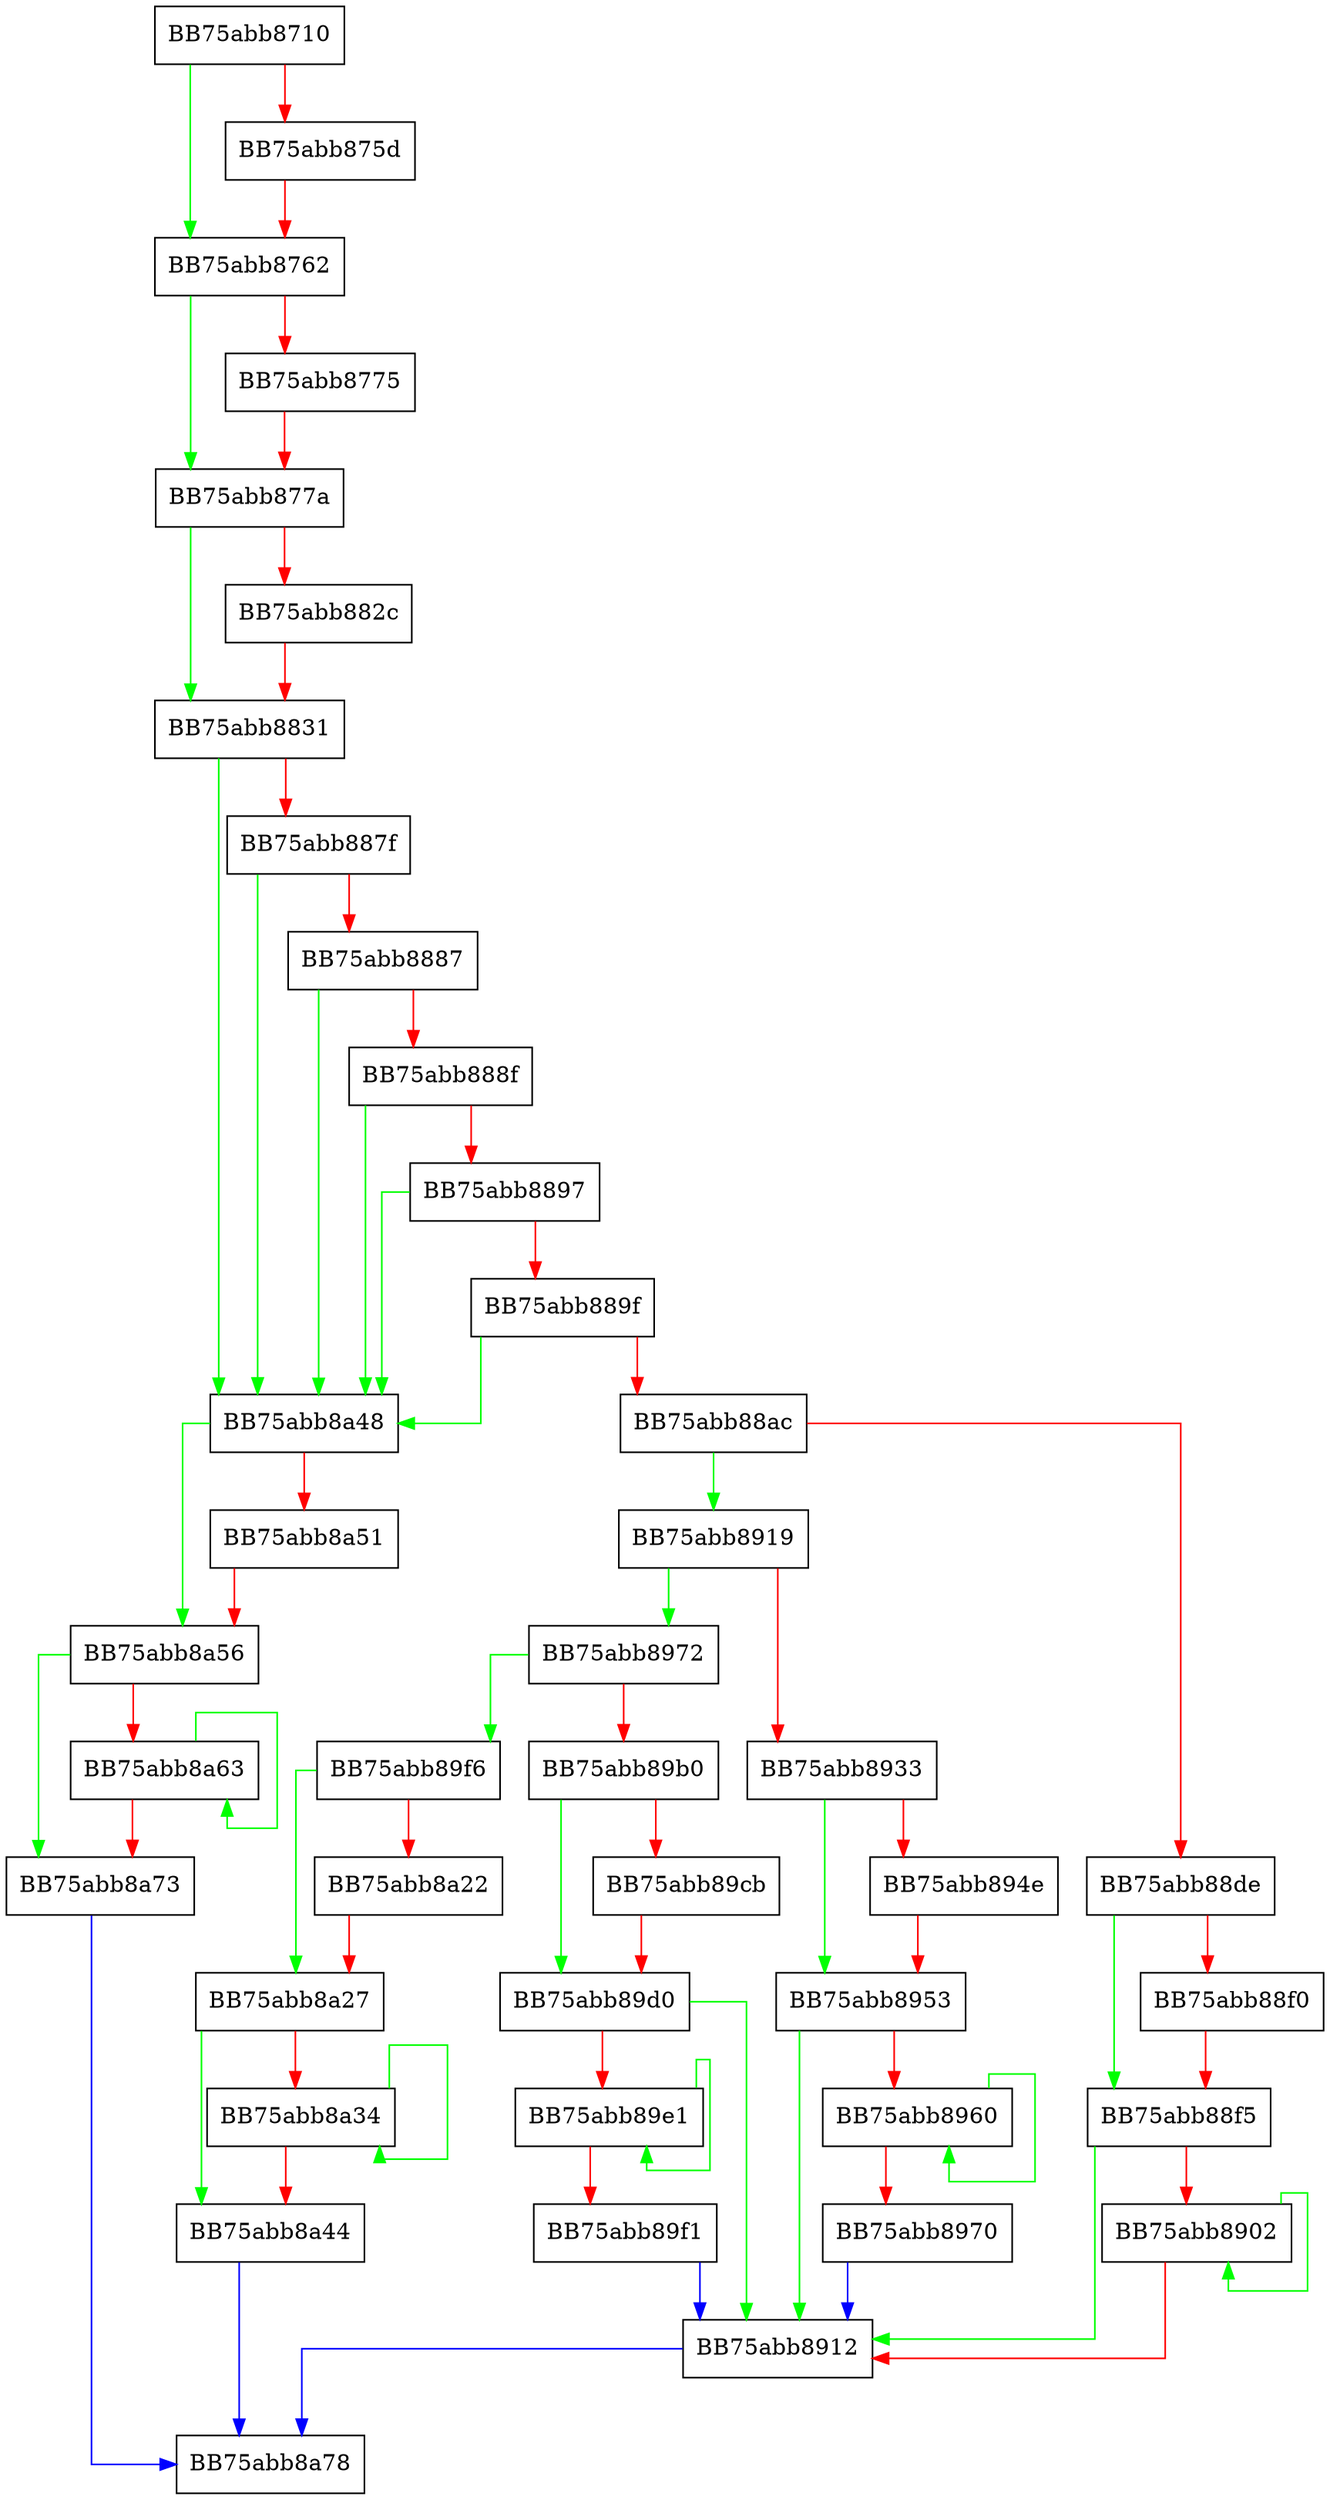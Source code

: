 digraph DT_env_init_module {
  node [shape="box"];
  graph [splines=ortho];
  BB75abb8710 -> BB75abb8762 [color="green"];
  BB75abb8710 -> BB75abb875d [color="red"];
  BB75abb875d -> BB75abb8762 [color="red"];
  BB75abb8762 -> BB75abb877a [color="green"];
  BB75abb8762 -> BB75abb8775 [color="red"];
  BB75abb8775 -> BB75abb877a [color="red"];
  BB75abb877a -> BB75abb8831 [color="green"];
  BB75abb877a -> BB75abb882c [color="red"];
  BB75abb882c -> BB75abb8831 [color="red"];
  BB75abb8831 -> BB75abb8a48 [color="green"];
  BB75abb8831 -> BB75abb887f [color="red"];
  BB75abb887f -> BB75abb8a48 [color="green"];
  BB75abb887f -> BB75abb8887 [color="red"];
  BB75abb8887 -> BB75abb8a48 [color="green"];
  BB75abb8887 -> BB75abb888f [color="red"];
  BB75abb888f -> BB75abb8a48 [color="green"];
  BB75abb888f -> BB75abb8897 [color="red"];
  BB75abb8897 -> BB75abb8a48 [color="green"];
  BB75abb8897 -> BB75abb889f [color="red"];
  BB75abb889f -> BB75abb8a48 [color="green"];
  BB75abb889f -> BB75abb88ac [color="red"];
  BB75abb88ac -> BB75abb8919 [color="green"];
  BB75abb88ac -> BB75abb88de [color="red"];
  BB75abb88de -> BB75abb88f5 [color="green"];
  BB75abb88de -> BB75abb88f0 [color="red"];
  BB75abb88f0 -> BB75abb88f5 [color="red"];
  BB75abb88f5 -> BB75abb8912 [color="green"];
  BB75abb88f5 -> BB75abb8902 [color="red"];
  BB75abb8902 -> BB75abb8902 [color="green"];
  BB75abb8902 -> BB75abb8912 [color="red"];
  BB75abb8912 -> BB75abb8a78 [color="blue"];
  BB75abb8919 -> BB75abb8972 [color="green"];
  BB75abb8919 -> BB75abb8933 [color="red"];
  BB75abb8933 -> BB75abb8953 [color="green"];
  BB75abb8933 -> BB75abb894e [color="red"];
  BB75abb894e -> BB75abb8953 [color="red"];
  BB75abb8953 -> BB75abb8912 [color="green"];
  BB75abb8953 -> BB75abb8960 [color="red"];
  BB75abb8960 -> BB75abb8960 [color="green"];
  BB75abb8960 -> BB75abb8970 [color="red"];
  BB75abb8970 -> BB75abb8912 [color="blue"];
  BB75abb8972 -> BB75abb89f6 [color="green"];
  BB75abb8972 -> BB75abb89b0 [color="red"];
  BB75abb89b0 -> BB75abb89d0 [color="green"];
  BB75abb89b0 -> BB75abb89cb [color="red"];
  BB75abb89cb -> BB75abb89d0 [color="red"];
  BB75abb89d0 -> BB75abb8912 [color="green"];
  BB75abb89d0 -> BB75abb89e1 [color="red"];
  BB75abb89e1 -> BB75abb89e1 [color="green"];
  BB75abb89e1 -> BB75abb89f1 [color="red"];
  BB75abb89f1 -> BB75abb8912 [color="blue"];
  BB75abb89f6 -> BB75abb8a27 [color="green"];
  BB75abb89f6 -> BB75abb8a22 [color="red"];
  BB75abb8a22 -> BB75abb8a27 [color="red"];
  BB75abb8a27 -> BB75abb8a44 [color="green"];
  BB75abb8a27 -> BB75abb8a34 [color="red"];
  BB75abb8a34 -> BB75abb8a34 [color="green"];
  BB75abb8a34 -> BB75abb8a44 [color="red"];
  BB75abb8a44 -> BB75abb8a78 [color="blue"];
  BB75abb8a48 -> BB75abb8a56 [color="green"];
  BB75abb8a48 -> BB75abb8a51 [color="red"];
  BB75abb8a51 -> BB75abb8a56 [color="red"];
  BB75abb8a56 -> BB75abb8a73 [color="green"];
  BB75abb8a56 -> BB75abb8a63 [color="red"];
  BB75abb8a63 -> BB75abb8a63 [color="green"];
  BB75abb8a63 -> BB75abb8a73 [color="red"];
  BB75abb8a73 -> BB75abb8a78 [color="blue"];
}